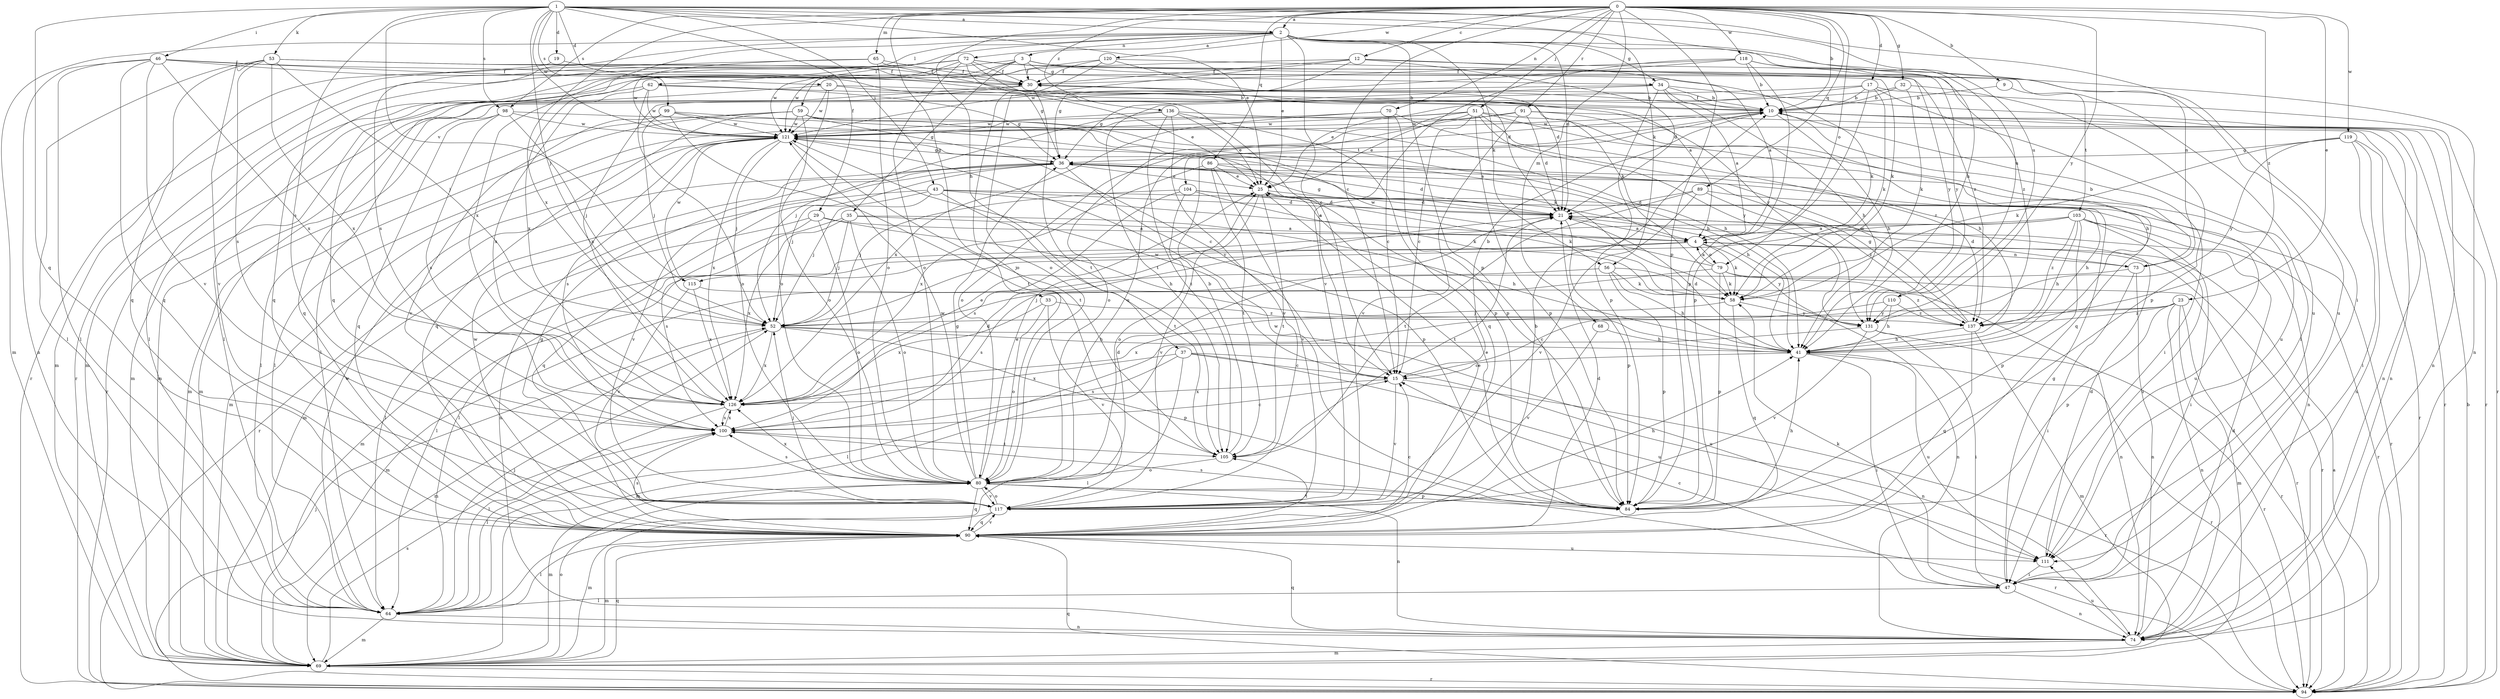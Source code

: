 strict digraph  {
0;
1;
2;
3;
4;
9;
10;
12;
15;
17;
19;
20;
21;
23;
25;
29;
30;
32;
33;
34;
35;
36;
37;
41;
43;
46;
47;
51;
52;
53;
56;
58;
59;
62;
64;
65;
68;
69;
70;
72;
73;
74;
79;
80;
84;
86;
89;
90;
91;
94;
98;
99;
100;
103;
104;
105;
110;
111;
115;
117;
118;
119;
120;
121;
126;
131;
136;
137;
0 -> 2  [label=a];
0 -> 9  [label=b];
0 -> 10  [label=b];
0 -> 12  [label=c];
0 -> 15  [label=c];
0 -> 17  [label=d];
0 -> 23  [label=e];
0 -> 32  [label=g];
0 -> 33  [label=g];
0 -> 37  [label=h];
0 -> 51  [label=j];
0 -> 65  [label=m];
0 -> 68  [label=m];
0 -> 70  [label=n];
0 -> 79  [label=o];
0 -> 84  [label=p];
0 -> 86  [label=q];
0 -> 89  [label=q];
0 -> 91  [label=r];
0 -> 98  [label=s];
0 -> 118  [label=w];
0 -> 119  [label=w];
0 -> 120  [label=w];
0 -> 126  [label=x];
0 -> 131  [label=y];
0 -> 136  [label=z];
0 -> 137  [label=z];
1 -> 2  [label=a];
1 -> 19  [label=d];
1 -> 20  [label=d];
1 -> 25  [label=e];
1 -> 29  [label=f];
1 -> 41  [label=h];
1 -> 43  [label=i];
1 -> 46  [label=i];
1 -> 47  [label=i];
1 -> 52  [label=j];
1 -> 53  [label=k];
1 -> 56  [label=k];
1 -> 90  [label=q];
1 -> 98  [label=s];
1 -> 99  [label=s];
1 -> 100  [label=s];
1 -> 110  [label=u];
1 -> 115  [label=v];
1 -> 121  [label=w];
2 -> 3  [label=a];
2 -> 15  [label=c];
2 -> 21  [label=d];
2 -> 25  [label=e];
2 -> 34  [label=g];
2 -> 56  [label=k];
2 -> 59  [label=l];
2 -> 62  [label=l];
2 -> 69  [label=m];
2 -> 72  [label=n];
2 -> 73  [label=n];
2 -> 84  [label=p];
2 -> 100  [label=s];
2 -> 110  [label=u];
2 -> 126  [label=x];
3 -> 30  [label=f];
3 -> 34  [label=g];
3 -> 35  [label=g];
3 -> 58  [label=k];
3 -> 64  [label=l];
3 -> 90  [label=q];
3 -> 126  [label=x];
3 -> 131  [label=y];
4 -> 58  [label=k];
4 -> 64  [label=l];
4 -> 73  [label=n];
4 -> 79  [label=o];
4 -> 94  [label=r];
4 -> 115  [label=v];
4 -> 131  [label=y];
9 -> 10  [label=b];
9 -> 103  [label=t];
10 -> 30  [label=f];
10 -> 41  [label=h];
10 -> 47  [label=i];
10 -> 74  [label=n];
10 -> 80  [label=o];
10 -> 94  [label=r];
10 -> 104  [label=t];
10 -> 121  [label=w];
12 -> 4  [label=a];
12 -> 21  [label=d];
12 -> 30  [label=f];
12 -> 36  [label=g];
12 -> 64  [label=l];
12 -> 80  [label=o];
12 -> 111  [label=u];
15 -> 10  [label=b];
15 -> 94  [label=r];
15 -> 117  [label=v];
15 -> 121  [label=w];
15 -> 126  [label=x];
17 -> 10  [label=b];
17 -> 25  [label=e];
17 -> 47  [label=i];
17 -> 58  [label=k];
17 -> 84  [label=p];
17 -> 94  [label=r];
17 -> 105  [label=t];
19 -> 30  [label=f];
19 -> 69  [label=m];
20 -> 10  [label=b];
20 -> 25  [label=e];
20 -> 80  [label=o];
20 -> 94  [label=r];
20 -> 121  [label=w];
21 -> 4  [label=a];
21 -> 36  [label=g];
21 -> 84  [label=p];
21 -> 105  [label=t];
23 -> 15  [label=c];
23 -> 69  [label=m];
23 -> 74  [label=n];
23 -> 84  [label=p];
23 -> 94  [label=r];
23 -> 126  [label=x];
23 -> 137  [label=z];
25 -> 21  [label=d];
25 -> 58  [label=k];
25 -> 105  [label=t];
25 -> 117  [label=v];
29 -> 4  [label=a];
29 -> 41  [label=h];
29 -> 64  [label=l];
29 -> 80  [label=o];
29 -> 100  [label=s];
30 -> 10  [label=b];
30 -> 90  [label=q];
30 -> 105  [label=t];
30 -> 126  [label=x];
30 -> 131  [label=y];
32 -> 10  [label=b];
32 -> 58  [label=k];
32 -> 64  [label=l];
32 -> 84  [label=p];
33 -> 80  [label=o];
33 -> 117  [label=v];
33 -> 126  [label=x];
33 -> 137  [label=z];
34 -> 4  [label=a];
34 -> 10  [label=b];
34 -> 36  [label=g];
34 -> 41  [label=h];
34 -> 69  [label=m];
34 -> 74  [label=n];
34 -> 84  [label=p];
35 -> 4  [label=a];
35 -> 41  [label=h];
35 -> 52  [label=j];
35 -> 69  [label=m];
35 -> 80  [label=o];
35 -> 126  [label=x];
36 -> 25  [label=e];
36 -> 41  [label=h];
36 -> 52  [label=j];
36 -> 69  [label=m];
36 -> 84  [label=p];
36 -> 94  [label=r];
36 -> 117  [label=v];
37 -> 15  [label=c];
37 -> 64  [label=l];
37 -> 74  [label=n];
37 -> 100  [label=s];
37 -> 111  [label=u];
37 -> 126  [label=x];
41 -> 15  [label=c];
41 -> 21  [label=d];
41 -> 47  [label=i];
41 -> 94  [label=r];
41 -> 111  [label=u];
43 -> 4  [label=a];
43 -> 21  [label=d];
43 -> 52  [label=j];
43 -> 74  [label=n];
43 -> 90  [label=q];
43 -> 105  [label=t];
43 -> 111  [label=u];
46 -> 4  [label=a];
46 -> 15  [label=c];
46 -> 30  [label=f];
46 -> 64  [label=l];
46 -> 74  [label=n];
46 -> 90  [label=q];
46 -> 117  [label=v];
46 -> 126  [label=x];
47 -> 15  [label=c];
47 -> 36  [label=g];
47 -> 58  [label=k];
47 -> 64  [label=l];
47 -> 74  [label=n];
51 -> 15  [label=c];
51 -> 25  [label=e];
51 -> 64  [label=l];
51 -> 80  [label=o];
51 -> 84  [label=p];
51 -> 90  [label=q];
51 -> 111  [label=u];
51 -> 121  [label=w];
51 -> 131  [label=y];
51 -> 137  [label=z];
52 -> 41  [label=h];
52 -> 69  [label=m];
52 -> 84  [label=p];
52 -> 111  [label=u];
52 -> 126  [label=x];
53 -> 30  [label=f];
53 -> 52  [label=j];
53 -> 64  [label=l];
53 -> 90  [label=q];
53 -> 100  [label=s];
53 -> 111  [label=u];
53 -> 117  [label=v];
53 -> 126  [label=x];
56 -> 41  [label=h];
56 -> 58  [label=k];
56 -> 69  [label=m];
56 -> 74  [label=n];
56 -> 84  [label=p];
58 -> 52  [label=j];
58 -> 90  [label=q];
58 -> 131  [label=y];
59 -> 4  [label=a];
59 -> 15  [label=c];
59 -> 41  [label=h];
59 -> 64  [label=l];
59 -> 69  [label=m];
59 -> 80  [label=o];
59 -> 90  [label=q];
59 -> 121  [label=w];
62 -> 10  [label=b];
62 -> 36  [label=g];
62 -> 69  [label=m];
62 -> 80  [label=o];
62 -> 121  [label=w];
62 -> 126  [label=x];
64 -> 52  [label=j];
64 -> 69  [label=m];
64 -> 74  [label=n];
64 -> 121  [label=w];
65 -> 30  [label=f];
65 -> 58  [label=k];
65 -> 80  [label=o];
65 -> 94  [label=r];
65 -> 121  [label=w];
68 -> 41  [label=h];
68 -> 117  [label=v];
69 -> 80  [label=o];
69 -> 90  [label=q];
69 -> 94  [label=r];
69 -> 100  [label=s];
70 -> 15  [label=c];
70 -> 41  [label=h];
70 -> 84  [label=p];
70 -> 121  [label=w];
70 -> 126  [label=x];
72 -> 21  [label=d];
72 -> 30  [label=f];
72 -> 36  [label=g];
72 -> 69  [label=m];
72 -> 74  [label=n];
72 -> 80  [label=o];
72 -> 90  [label=q];
72 -> 94  [label=r];
72 -> 121  [label=w];
72 -> 137  [label=z];
73 -> 10  [label=b];
73 -> 21  [label=d];
73 -> 47  [label=i];
73 -> 52  [label=j];
73 -> 74  [label=n];
74 -> 21  [label=d];
74 -> 69  [label=m];
74 -> 90  [label=q];
74 -> 111  [label=u];
79 -> 4  [label=a];
79 -> 58  [label=k];
79 -> 84  [label=p];
79 -> 94  [label=r];
79 -> 100  [label=s];
79 -> 121  [label=w];
79 -> 137  [label=z];
80 -> 21  [label=d];
80 -> 25  [label=e];
80 -> 36  [label=g];
80 -> 69  [label=m];
80 -> 74  [label=n];
80 -> 84  [label=p];
80 -> 90  [label=q];
80 -> 94  [label=r];
80 -> 100  [label=s];
80 -> 117  [label=v];
80 -> 121  [label=w];
80 -> 126  [label=x];
84 -> 25  [label=e];
84 -> 41  [label=h];
84 -> 100  [label=s];
84 -> 121  [label=w];
86 -> 21  [label=d];
86 -> 25  [label=e];
86 -> 74  [label=n];
86 -> 105  [label=t];
86 -> 117  [label=v];
86 -> 126  [label=x];
89 -> 21  [label=d];
89 -> 41  [label=h];
89 -> 105  [label=t];
89 -> 117  [label=v];
89 -> 137  [label=z];
90 -> 10  [label=b];
90 -> 15  [label=c];
90 -> 21  [label=d];
90 -> 25  [label=e];
90 -> 64  [label=l];
90 -> 69  [label=m];
90 -> 100  [label=s];
90 -> 105  [label=t];
90 -> 111  [label=u];
90 -> 117  [label=v];
90 -> 121  [label=w];
91 -> 21  [label=d];
91 -> 41  [label=h];
91 -> 74  [label=n];
91 -> 80  [label=o];
91 -> 117  [label=v];
91 -> 121  [label=w];
94 -> 4  [label=a];
94 -> 10  [label=b];
94 -> 52  [label=j];
94 -> 90  [label=q];
98 -> 41  [label=h];
98 -> 52  [label=j];
98 -> 69  [label=m];
98 -> 90  [label=q];
98 -> 100  [label=s];
98 -> 121  [label=w];
99 -> 52  [label=j];
99 -> 58  [label=k];
99 -> 84  [label=p];
99 -> 105  [label=t];
99 -> 117  [label=v];
99 -> 121  [label=w];
100 -> 15  [label=c];
100 -> 21  [label=d];
100 -> 64  [label=l];
100 -> 105  [label=t];
100 -> 126  [label=x];
103 -> 4  [label=a];
103 -> 41  [label=h];
103 -> 47  [label=i];
103 -> 52  [label=j];
103 -> 64  [label=l];
103 -> 84  [label=p];
103 -> 94  [label=r];
103 -> 111  [label=u];
103 -> 137  [label=z];
104 -> 21  [label=d];
104 -> 52  [label=j];
104 -> 58  [label=k];
104 -> 80  [label=o];
104 -> 94  [label=r];
104 -> 100  [label=s];
105 -> 10  [label=b];
105 -> 80  [label=o];
110 -> 41  [label=h];
110 -> 64  [label=l];
110 -> 131  [label=y];
110 -> 137  [label=z];
111 -> 21  [label=d];
111 -> 47  [label=i];
115 -> 74  [label=n];
115 -> 117  [label=v];
115 -> 121  [label=w];
115 -> 126  [label=x];
117 -> 36  [label=g];
117 -> 41  [label=h];
117 -> 52  [label=j];
117 -> 69  [label=m];
117 -> 80  [label=o];
117 -> 90  [label=q];
118 -> 10  [label=b];
118 -> 30  [label=f];
118 -> 84  [label=p];
118 -> 117  [label=v];
118 -> 121  [label=w];
118 -> 131  [label=y];
118 -> 137  [label=z];
119 -> 36  [label=g];
119 -> 47  [label=i];
119 -> 58  [label=k];
119 -> 74  [label=n];
119 -> 94  [label=r];
119 -> 131  [label=y];
120 -> 21  [label=d];
120 -> 30  [label=f];
120 -> 58  [label=k];
120 -> 80  [label=o];
120 -> 121  [label=w];
121 -> 36  [label=g];
121 -> 52  [label=j];
121 -> 69  [label=m];
121 -> 100  [label=s];
121 -> 105  [label=t];
121 -> 126  [label=x];
126 -> 25  [label=e];
126 -> 64  [label=l];
126 -> 100  [label=s];
131 -> 47  [label=i];
131 -> 69  [label=m];
131 -> 94  [label=r];
131 -> 117  [label=v];
136 -> 25  [label=e];
136 -> 52  [label=j];
136 -> 90  [label=q];
136 -> 94  [label=r];
136 -> 105  [label=t];
136 -> 117  [label=v];
136 -> 121  [label=w];
137 -> 36  [label=g];
137 -> 41  [label=h];
137 -> 69  [label=m];
137 -> 90  [label=q];
137 -> 121  [label=w];
}

